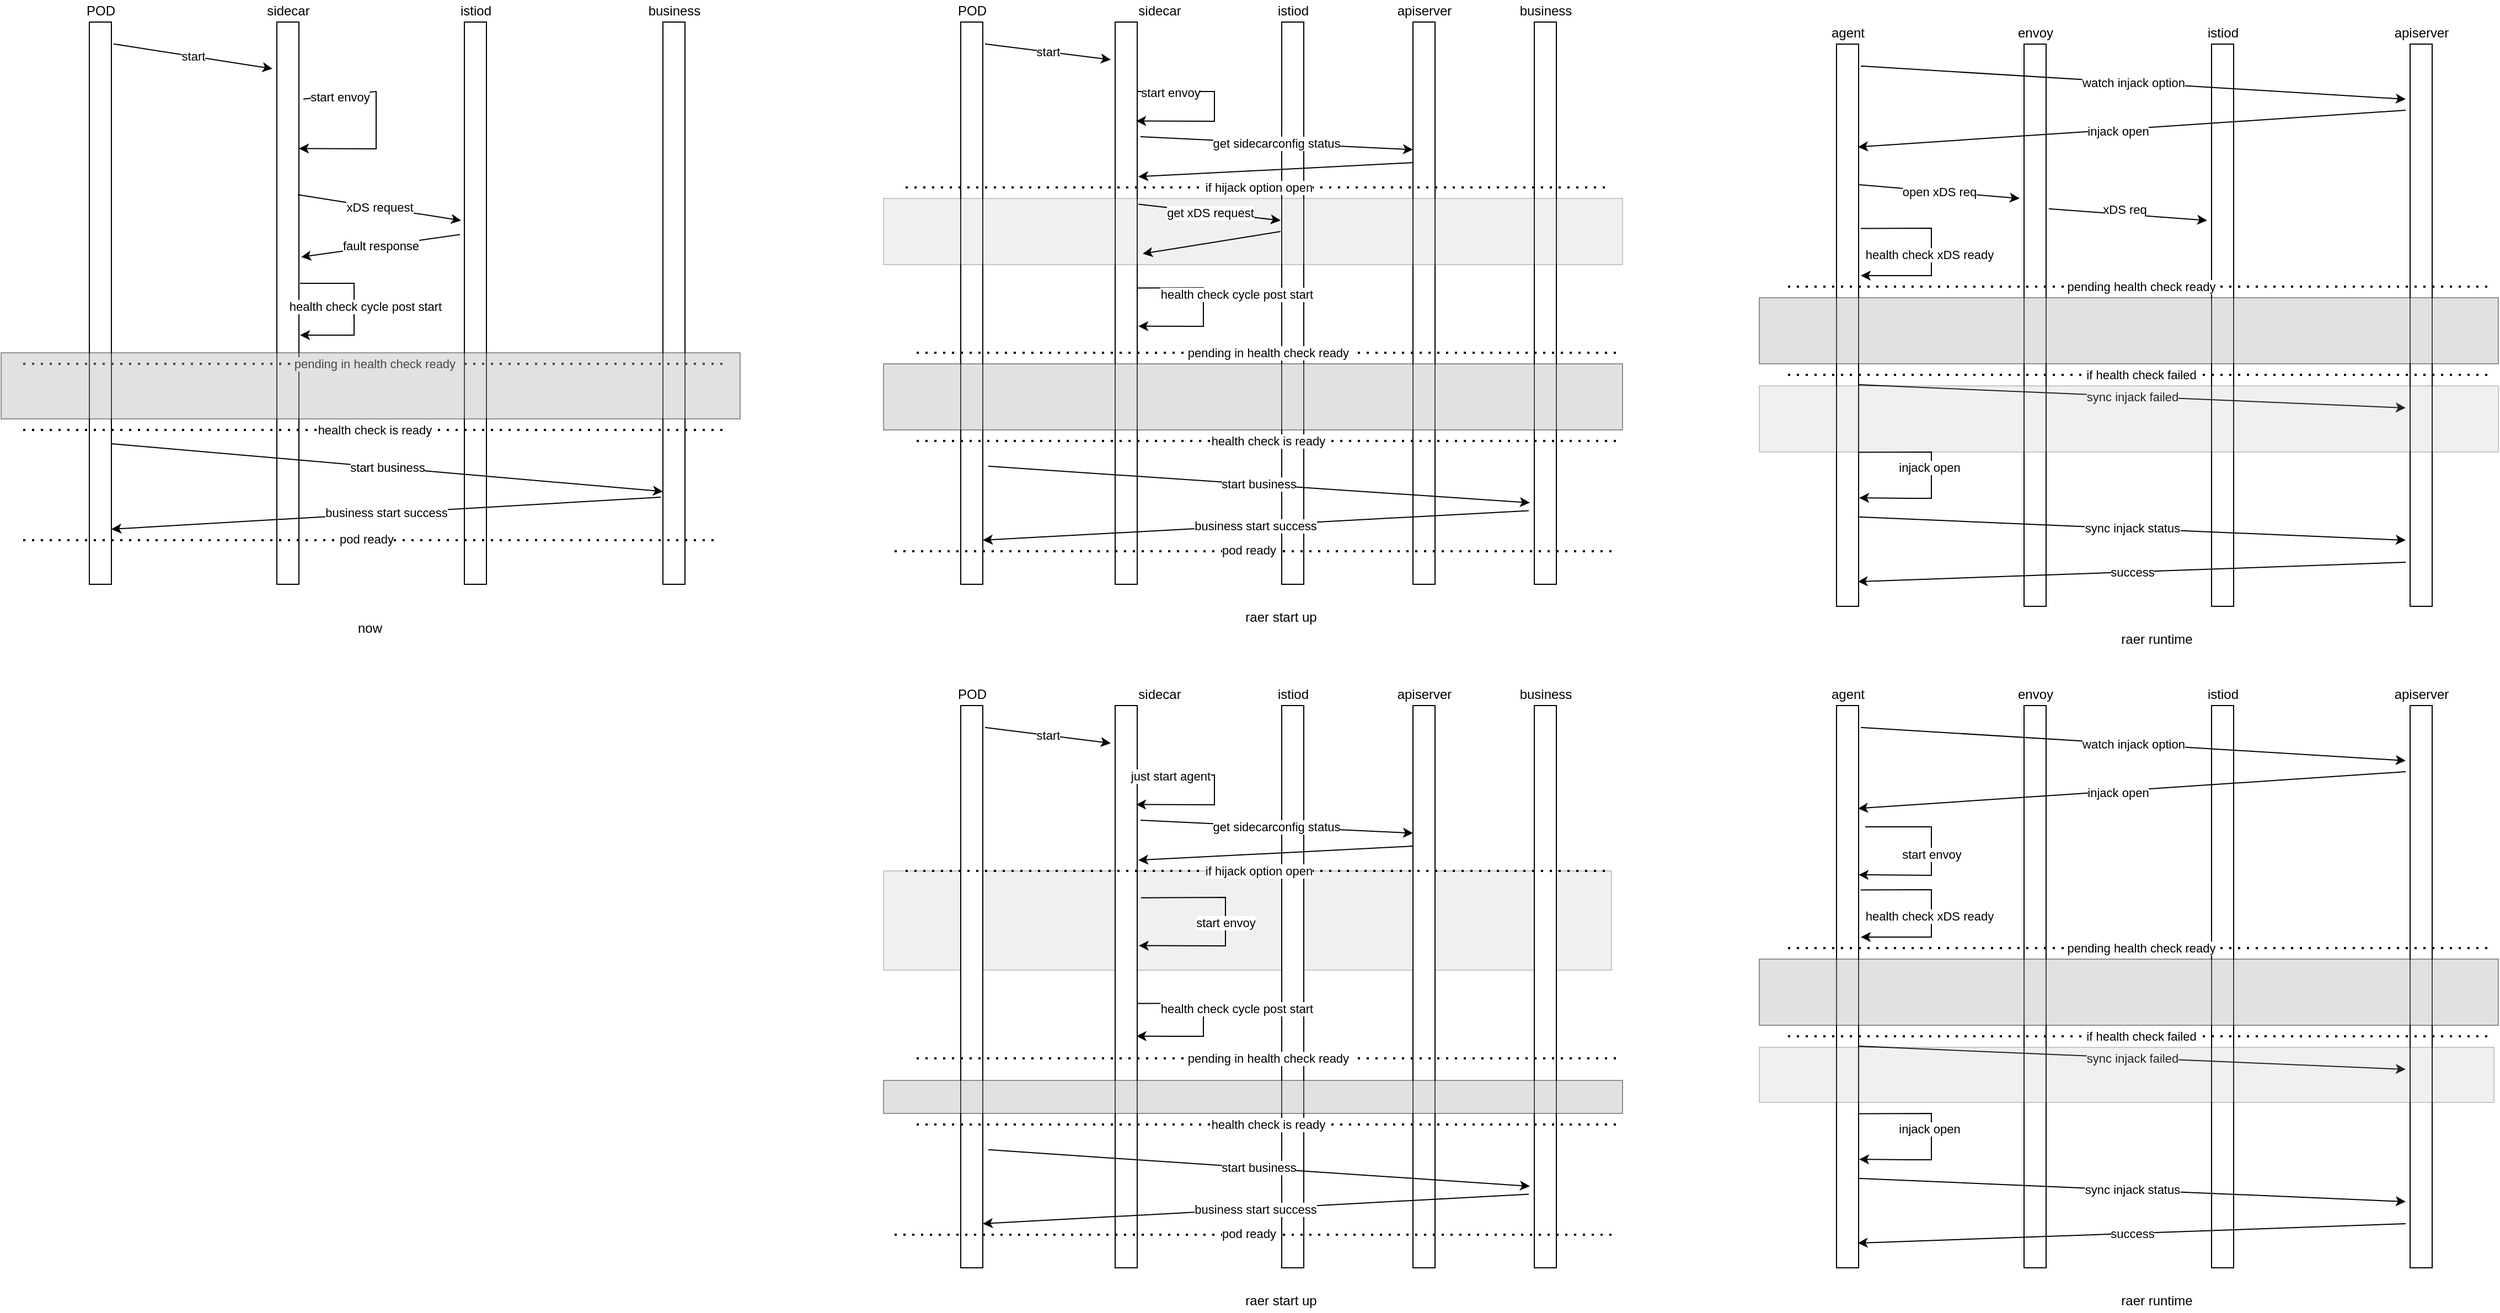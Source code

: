 <mxfile version="16.2.7" type="github">
  <diagram id="5RSw2us5nB8iM983i-XA" name="第 1 页">
    <mxGraphModel dx="1455" dy="943" grid="1" gridSize="10" guides="1" tooltips="1" connect="1" arrows="1" fold="1" page="1" pageScale="1" pageWidth="827" pageHeight="1169" math="0" shadow="0">
      <root>
        <mxCell id="0" />
        <mxCell id="1" parent="0" />
        <mxCell id="NbpeEciZDlfbmzeo30sF-120" value="" style="rounded=0;whiteSpace=wrap;html=1;sketch=0;shadow=0;fillColor=#B3B3B3;gradientColor=none;textOpacity=0;opacity=20;" vertex="1" parent="1">
          <mxGeometry x="860" y="890" width="660" height="90" as="geometry" />
        </mxCell>
        <mxCell id="NbpeEciZDlfbmzeo30sF-69" value="" style="rounded=0;whiteSpace=wrap;html=1;" vertex="1" parent="1">
          <mxGeometry x="1340" y="120" width="20" height="510" as="geometry" />
        </mxCell>
        <mxCell id="NbpeEciZDlfbmzeo30sF-1" value="" style="rounded=0;whiteSpace=wrap;html=1;" vertex="1" parent="1">
          <mxGeometry x="140" y="120" width="20" height="510" as="geometry" />
        </mxCell>
        <mxCell id="NbpeEciZDlfbmzeo30sF-2" value="" style="rounded=0;whiteSpace=wrap;html=1;" vertex="1" parent="1">
          <mxGeometry x="310" y="120" width="20" height="510" as="geometry" />
        </mxCell>
        <mxCell id="NbpeEciZDlfbmzeo30sF-3" value="" style="rounded=0;whiteSpace=wrap;html=1;" vertex="1" parent="1">
          <mxGeometry x="480" y="120" width="20" height="510" as="geometry" />
        </mxCell>
        <mxCell id="NbpeEciZDlfbmzeo30sF-4" value="" style="rounded=0;whiteSpace=wrap;html=1;" vertex="1" parent="1">
          <mxGeometry x="660" y="120" width="20" height="510" as="geometry" />
        </mxCell>
        <mxCell id="NbpeEciZDlfbmzeo30sF-5" value="POD" style="text;html=1;align=center;verticalAlign=middle;resizable=0;points=[];autosize=1;strokeColor=none;fillColor=none;" vertex="1" parent="1">
          <mxGeometry x="130" y="100" width="40" height="20" as="geometry" />
        </mxCell>
        <mxCell id="NbpeEciZDlfbmzeo30sF-6" value="sidecar" style="text;html=1;align=center;verticalAlign=middle;resizable=0;points=[];autosize=1;strokeColor=none;fillColor=none;" vertex="1" parent="1">
          <mxGeometry x="295" y="100" width="50" height="20" as="geometry" />
        </mxCell>
        <mxCell id="NbpeEciZDlfbmzeo30sF-7" value="istiod" style="text;html=1;align=center;verticalAlign=middle;resizable=0;points=[];autosize=1;strokeColor=none;fillColor=none;" vertex="1" parent="1">
          <mxGeometry x="470" y="100" width="40" height="20" as="geometry" />
        </mxCell>
        <mxCell id="NbpeEciZDlfbmzeo30sF-8" value="business" style="text;html=1;align=center;verticalAlign=middle;resizable=0;points=[];autosize=1;strokeColor=none;fillColor=none;" vertex="1" parent="1">
          <mxGeometry x="640" y="100" width="60" height="20" as="geometry" />
        </mxCell>
        <mxCell id="NbpeEciZDlfbmzeo30sF-9" value="start" style="endArrow=classic;html=1;rounded=0;exitX=1.1;exitY=0.039;exitDx=0;exitDy=0;exitPerimeter=0;entryX=-0.2;entryY=0.083;entryDx=0;entryDy=0;entryPerimeter=0;" edge="1" parent="1" source="NbpeEciZDlfbmzeo30sF-1" target="NbpeEciZDlfbmzeo30sF-2">
          <mxGeometry width="50" height="50" relative="1" as="geometry">
            <mxPoint x="390" y="340" as="sourcePoint" />
            <mxPoint x="440" y="290" as="targetPoint" />
          </mxGeometry>
        </mxCell>
        <mxCell id="NbpeEciZDlfbmzeo30sF-10" value="" style="endArrow=classic;html=1;rounded=0;exitX=1.2;exitY=0.137;exitDx=0;exitDy=0;exitPerimeter=0;entryX=1;entryY=0.225;entryDx=0;entryDy=0;entryPerimeter=0;" edge="1" parent="1" source="NbpeEciZDlfbmzeo30sF-2" target="NbpeEciZDlfbmzeo30sF-2">
          <mxGeometry width="50" height="50" relative="1" as="geometry">
            <mxPoint x="390" y="340" as="sourcePoint" />
            <mxPoint x="440" y="290" as="targetPoint" />
            <Array as="points">
              <mxPoint x="400" y="183" />
              <mxPoint x="400" y="235" />
            </Array>
          </mxGeometry>
        </mxCell>
        <mxCell id="NbpeEciZDlfbmzeo30sF-11" value="start envoy" style="edgeLabel;html=1;align=center;verticalAlign=middle;resizable=0;points=[];" vertex="1" connectable="0" parent="NbpeEciZDlfbmzeo30sF-10">
          <mxGeometry x="-0.649" y="-1" relative="1" as="geometry">
            <mxPoint as="offset" />
          </mxGeometry>
        </mxCell>
        <mxCell id="NbpeEciZDlfbmzeo30sF-12" value="xDS request" style="endArrow=classic;html=1;rounded=0;exitX=0.95;exitY=0.307;exitDx=0;exitDy=0;exitPerimeter=0;entryX=-0.15;entryY=0.353;entryDx=0;entryDy=0;entryPerimeter=0;" edge="1" parent="1" source="NbpeEciZDlfbmzeo30sF-2" target="NbpeEciZDlfbmzeo30sF-3">
          <mxGeometry width="50" height="50" relative="1" as="geometry">
            <mxPoint x="390" y="340" as="sourcePoint" />
            <mxPoint x="470" y="300" as="targetPoint" />
          </mxGeometry>
        </mxCell>
        <mxCell id="NbpeEciZDlfbmzeo30sF-13" value="fault response" style="endArrow=classic;html=1;rounded=0;exitX=-0.2;exitY=0.378;exitDx=0;exitDy=0;exitPerimeter=0;entryX=1.1;entryY=0.418;entryDx=0;entryDy=0;entryPerimeter=0;" edge="1" parent="1" source="NbpeEciZDlfbmzeo30sF-3" target="NbpeEciZDlfbmzeo30sF-2">
          <mxGeometry width="50" height="50" relative="1" as="geometry">
            <mxPoint x="390" y="340" as="sourcePoint" />
            <mxPoint x="440" y="290" as="targetPoint" />
          </mxGeometry>
        </mxCell>
        <mxCell id="NbpeEciZDlfbmzeo30sF-14" value="health check cycle post start" style="endArrow=classic;html=1;rounded=0;" edge="1" parent="1">
          <mxGeometry x="-0.035" y="10" width="50" height="50" relative="1" as="geometry">
            <mxPoint x="331" y="357" as="sourcePoint" />
            <mxPoint x="331" y="404" as="targetPoint" />
            <Array as="points">
              <mxPoint x="380" y="357" />
              <mxPoint x="380" y="404" />
            </Array>
            <mxPoint as="offset" />
          </mxGeometry>
        </mxCell>
        <mxCell id="NbpeEciZDlfbmzeo30sF-16" value="pending in health check ready&amp;nbsp;" style="endArrow=none;dashed=1;html=1;dashPattern=1 3;strokeWidth=2;rounded=0;" edge="1" parent="1">
          <mxGeometry width="50" height="50" relative="1" as="geometry">
            <mxPoint x="80" y="430" as="sourcePoint" />
            <mxPoint x="720" y="430" as="targetPoint" />
          </mxGeometry>
        </mxCell>
        <mxCell id="NbpeEciZDlfbmzeo30sF-19" value="health check is ready&amp;nbsp;" style="endArrow=none;dashed=1;html=1;dashPattern=1 3;strokeWidth=2;rounded=0;" edge="1" parent="1">
          <mxGeometry width="50" height="50" relative="1" as="geometry">
            <mxPoint x="80" y="490" as="sourcePoint" />
            <mxPoint x="720" y="490" as="targetPoint" />
          </mxGeometry>
        </mxCell>
        <mxCell id="NbpeEciZDlfbmzeo30sF-20" value="start business" style="endArrow=classic;html=1;rounded=0;entryX=0;entryY=0.835;entryDx=0;entryDy=0;entryPerimeter=0;exitX=1;exitY=0.75;exitDx=0;exitDy=0;" edge="1" parent="1" source="NbpeEciZDlfbmzeo30sF-1" target="NbpeEciZDlfbmzeo30sF-4">
          <mxGeometry width="50" height="50" relative="1" as="geometry">
            <mxPoint x="160" y="520" as="sourcePoint" />
            <mxPoint x="210" y="470" as="targetPoint" />
          </mxGeometry>
        </mxCell>
        <mxCell id="NbpeEciZDlfbmzeo30sF-21" value="business start success" style="endArrow=classic;html=1;rounded=0;entryX=1;entryY=0.902;entryDx=0;entryDy=0;entryPerimeter=0;exitX=-0.1;exitY=0.845;exitDx=0;exitDy=0;exitPerimeter=0;" edge="1" parent="1" source="NbpeEciZDlfbmzeo30sF-4" target="NbpeEciZDlfbmzeo30sF-1">
          <mxGeometry width="50" height="50" relative="1" as="geometry">
            <mxPoint x="650" y="540" as="sourcePoint" />
            <mxPoint x="440" y="290" as="targetPoint" />
          </mxGeometry>
        </mxCell>
        <mxCell id="NbpeEciZDlfbmzeo30sF-22" value="" style="endArrow=none;dashed=1;html=1;dashPattern=1 3;strokeWidth=2;rounded=0;" edge="1" parent="1">
          <mxGeometry width="50" height="50" relative="1" as="geometry">
            <mxPoint x="80" y="590" as="sourcePoint" />
            <mxPoint x="710" y="590" as="targetPoint" />
          </mxGeometry>
        </mxCell>
        <mxCell id="NbpeEciZDlfbmzeo30sF-23" value="pod ready" style="edgeLabel;html=1;align=center;verticalAlign=middle;resizable=0;points=[];" vertex="1" connectable="0" parent="NbpeEciZDlfbmzeo30sF-22">
          <mxGeometry x="-0.013" y="1" relative="1" as="geometry">
            <mxPoint as="offset" />
          </mxGeometry>
        </mxCell>
        <mxCell id="NbpeEciZDlfbmzeo30sF-24" value="" style="rounded=0;whiteSpace=wrap;html=1;sketch=0;shadow=0;fillColor=#B3B3B3;gradientColor=none;textOpacity=0;opacity=40;" vertex="1" parent="1">
          <mxGeometry x="60" y="420" width="670" height="60" as="geometry" />
        </mxCell>
        <mxCell id="NbpeEciZDlfbmzeo30sF-26" value="" style="rounded=0;whiteSpace=wrap;html=1;" vertex="1" parent="1">
          <mxGeometry x="930" y="120" width="20" height="510" as="geometry" />
        </mxCell>
        <mxCell id="NbpeEciZDlfbmzeo30sF-27" value="" style="rounded=0;whiteSpace=wrap;html=1;" vertex="1" parent="1">
          <mxGeometry x="1070" y="120" width="20" height="510" as="geometry" />
        </mxCell>
        <mxCell id="NbpeEciZDlfbmzeo30sF-28" value="" style="rounded=0;whiteSpace=wrap;html=1;" vertex="1" parent="1">
          <mxGeometry x="1221" y="120" width="20" height="510" as="geometry" />
        </mxCell>
        <mxCell id="NbpeEciZDlfbmzeo30sF-29" value="" style="rounded=0;whiteSpace=wrap;html=1;" vertex="1" parent="1">
          <mxGeometry x="1450" y="120" width="20" height="510" as="geometry" />
        </mxCell>
        <mxCell id="NbpeEciZDlfbmzeo30sF-30" value="POD" style="text;html=1;align=center;verticalAlign=middle;resizable=0;points=[];autosize=1;strokeColor=none;fillColor=none;" vertex="1" parent="1">
          <mxGeometry x="920" y="100" width="40" height="20" as="geometry" />
        </mxCell>
        <mxCell id="NbpeEciZDlfbmzeo30sF-31" value="sidecar" style="text;html=1;align=center;verticalAlign=middle;resizable=0;points=[];autosize=1;strokeColor=none;fillColor=none;" vertex="1" parent="1">
          <mxGeometry x="1085" y="100" width="50" height="20" as="geometry" />
        </mxCell>
        <mxCell id="NbpeEciZDlfbmzeo30sF-32" value="istiod" style="text;html=1;align=center;verticalAlign=middle;resizable=0;points=[];autosize=1;strokeColor=none;fillColor=none;" vertex="1" parent="1">
          <mxGeometry x="1211" y="100" width="40" height="20" as="geometry" />
        </mxCell>
        <mxCell id="NbpeEciZDlfbmzeo30sF-33" value="business" style="text;html=1;align=center;verticalAlign=middle;resizable=0;points=[];autosize=1;strokeColor=none;fillColor=none;" vertex="1" parent="1">
          <mxGeometry x="1430" y="100" width="60" height="20" as="geometry" />
        </mxCell>
        <mxCell id="NbpeEciZDlfbmzeo30sF-34" value="start" style="endArrow=classic;html=1;rounded=0;exitX=1.1;exitY=0.039;exitDx=0;exitDy=0;exitPerimeter=0;entryX=-0.2;entryY=0.067;entryDx=0;entryDy=0;entryPerimeter=0;" edge="1" parent="1" source="NbpeEciZDlfbmzeo30sF-26" target="NbpeEciZDlfbmzeo30sF-27">
          <mxGeometry width="50" height="50" relative="1" as="geometry">
            <mxPoint x="1180" y="340" as="sourcePoint" />
            <mxPoint x="1230" y="290" as="targetPoint" />
          </mxGeometry>
        </mxCell>
        <mxCell id="NbpeEciZDlfbmzeo30sF-35" value="" style="endArrow=classic;html=1;rounded=0;entryX=0.95;entryY=0.176;entryDx=0;entryDy=0;entryPerimeter=0;" edge="1" parent="1" target="NbpeEciZDlfbmzeo30sF-27">
          <mxGeometry width="50" height="50" relative="1" as="geometry">
            <mxPoint x="1090" y="183" as="sourcePoint" />
            <mxPoint x="1230" y="290" as="targetPoint" />
            <Array as="points">
              <mxPoint x="1160" y="183" />
              <mxPoint x="1160" y="210" />
            </Array>
          </mxGeometry>
        </mxCell>
        <mxCell id="NbpeEciZDlfbmzeo30sF-36" value="start envoy" style="edgeLabel;html=1;align=center;verticalAlign=middle;resizable=0;points=[];" vertex="1" connectable="0" parent="NbpeEciZDlfbmzeo30sF-35">
          <mxGeometry x="-0.649" y="-1" relative="1" as="geometry">
            <mxPoint as="offset" />
          </mxGeometry>
        </mxCell>
        <mxCell id="NbpeEciZDlfbmzeo30sF-39" value="health check cycle post start" style="endArrow=classic;html=1;rounded=0;exitX=1;exitY=0.473;exitDx=0;exitDy=0;exitPerimeter=0;entryX=1.05;entryY=0.541;entryDx=0;entryDy=0;entryPerimeter=0;" edge="1" parent="1" source="NbpeEciZDlfbmzeo30sF-27" target="NbpeEciZDlfbmzeo30sF-27">
          <mxGeometry x="-0.145" y="30" width="50" height="50" relative="1" as="geometry">
            <mxPoint x="1121" y="270" as="sourcePoint" />
            <mxPoint x="1121" y="310" as="targetPoint" />
            <Array as="points">
              <mxPoint x="1150" y="361" />
              <mxPoint x="1150" y="396" />
            </Array>
            <mxPoint as="offset" />
          </mxGeometry>
        </mxCell>
        <mxCell id="NbpeEciZDlfbmzeo30sF-40" value="pending in health check ready&amp;nbsp;" style="endArrow=none;dashed=1;html=1;dashPattern=1 3;strokeWidth=2;rounded=0;" edge="1" parent="1">
          <mxGeometry width="50" height="50" relative="1" as="geometry">
            <mxPoint x="890" y="420" as="sourcePoint" />
            <mxPoint x="1530" y="420" as="targetPoint" />
          </mxGeometry>
        </mxCell>
        <mxCell id="NbpeEciZDlfbmzeo30sF-41" value="health check is ready&amp;nbsp;" style="endArrow=none;dashed=1;html=1;dashPattern=1 3;strokeWidth=2;rounded=0;" edge="1" parent="1">
          <mxGeometry width="50" height="50" relative="1" as="geometry">
            <mxPoint x="890" y="500" as="sourcePoint" />
            <mxPoint x="1530" y="500" as="targetPoint" />
          </mxGeometry>
        </mxCell>
        <mxCell id="NbpeEciZDlfbmzeo30sF-42" value="start business" style="endArrow=classic;html=1;rounded=0;entryX=-0.2;entryY=0.855;entryDx=0;entryDy=0;entryPerimeter=0;exitX=1.25;exitY=0.79;exitDx=0;exitDy=0;exitPerimeter=0;" edge="1" parent="1" source="NbpeEciZDlfbmzeo30sF-26" target="NbpeEciZDlfbmzeo30sF-29">
          <mxGeometry width="50" height="50" relative="1" as="geometry">
            <mxPoint x="950" y="520" as="sourcePoint" />
            <mxPoint x="1000" y="470" as="targetPoint" />
          </mxGeometry>
        </mxCell>
        <mxCell id="NbpeEciZDlfbmzeo30sF-43" value="business start success" style="endArrow=classic;html=1;rounded=0;exitX=-0.25;exitY=0.869;exitDx=0;exitDy=0;exitPerimeter=0;" edge="1" parent="1" source="NbpeEciZDlfbmzeo30sF-29">
          <mxGeometry width="50" height="50" relative="1" as="geometry">
            <mxPoint x="1440" y="540" as="sourcePoint" />
            <mxPoint x="950" y="590" as="targetPoint" />
          </mxGeometry>
        </mxCell>
        <mxCell id="NbpeEciZDlfbmzeo30sF-44" value="" style="endArrow=none;dashed=1;html=1;dashPattern=1 3;strokeWidth=2;rounded=0;" edge="1" parent="1">
          <mxGeometry width="50" height="50" relative="1" as="geometry">
            <mxPoint x="870" y="600" as="sourcePoint" />
            <mxPoint x="1520" y="600" as="targetPoint" />
          </mxGeometry>
        </mxCell>
        <mxCell id="NbpeEciZDlfbmzeo30sF-45" value="pod ready" style="edgeLabel;html=1;align=center;verticalAlign=middle;resizable=0;points=[];" vertex="1" connectable="0" parent="NbpeEciZDlfbmzeo30sF-44">
          <mxGeometry x="-0.013" y="1" relative="1" as="geometry">
            <mxPoint as="offset" />
          </mxGeometry>
        </mxCell>
        <mxCell id="NbpeEciZDlfbmzeo30sF-46" value="" style="rounded=0;whiteSpace=wrap;html=1;sketch=0;shadow=0;fillColor=#B3B3B3;gradientColor=none;textOpacity=0;opacity=40;" vertex="1" parent="1">
          <mxGeometry x="860" y="430" width="670" height="60" as="geometry" />
        </mxCell>
        <mxCell id="NbpeEciZDlfbmzeo30sF-47" value="now" style="text;html=1;align=center;verticalAlign=middle;resizable=0;points=[];autosize=1;strokeColor=none;fillColor=none;" vertex="1" parent="1">
          <mxGeometry x="374" y="660" width="40" height="20" as="geometry" />
        </mxCell>
        <mxCell id="NbpeEciZDlfbmzeo30sF-48" value="raer start up" style="text;html=1;align=center;verticalAlign=middle;resizable=0;points=[];autosize=1;strokeColor=none;fillColor=none;" vertex="1" parent="1">
          <mxGeometry x="1180" y="650" width="80" height="20" as="geometry" />
        </mxCell>
        <mxCell id="NbpeEciZDlfbmzeo30sF-49" value="" style="rounded=0;whiteSpace=wrap;html=1;" vertex="1" parent="1">
          <mxGeometry x="1724" y="140" width="20" height="510" as="geometry" />
        </mxCell>
        <mxCell id="NbpeEciZDlfbmzeo30sF-50" value="" style="rounded=0;whiteSpace=wrap;html=1;" vertex="1" parent="1">
          <mxGeometry x="1894" y="140" width="20" height="510" as="geometry" />
        </mxCell>
        <mxCell id="NbpeEciZDlfbmzeo30sF-51" value="" style="rounded=0;whiteSpace=wrap;html=1;" vertex="1" parent="1">
          <mxGeometry x="2064" y="140" width="20" height="510" as="geometry" />
        </mxCell>
        <mxCell id="NbpeEciZDlfbmzeo30sF-52" value="" style="rounded=0;whiteSpace=wrap;html=1;" vertex="1" parent="1">
          <mxGeometry x="2244" y="140" width="20" height="510" as="geometry" />
        </mxCell>
        <mxCell id="NbpeEciZDlfbmzeo30sF-53" value="agent" style="text;html=1;align=center;verticalAlign=middle;resizable=0;points=[];autosize=1;strokeColor=none;fillColor=none;" vertex="1" parent="1">
          <mxGeometry x="1709" y="120" width="50" height="20" as="geometry" />
        </mxCell>
        <mxCell id="NbpeEciZDlfbmzeo30sF-54" value="envoy" style="text;html=1;align=center;verticalAlign=middle;resizable=0;points=[];autosize=1;strokeColor=none;fillColor=none;" vertex="1" parent="1">
          <mxGeometry x="1879" y="120" width="50" height="20" as="geometry" />
        </mxCell>
        <mxCell id="NbpeEciZDlfbmzeo30sF-55" value="istiod" style="text;html=1;align=center;verticalAlign=middle;resizable=0;points=[];autosize=1;strokeColor=none;fillColor=none;" vertex="1" parent="1">
          <mxGeometry x="2054" y="120" width="40" height="20" as="geometry" />
        </mxCell>
        <mxCell id="NbpeEciZDlfbmzeo30sF-56" value="apiserver" style="text;html=1;align=center;verticalAlign=middle;resizable=0;points=[];autosize=1;strokeColor=none;fillColor=none;" vertex="1" parent="1">
          <mxGeometry x="2224" y="120" width="60" height="20" as="geometry" />
        </mxCell>
        <mxCell id="NbpeEciZDlfbmzeo30sF-57" value="watch injack option" style="endArrow=classic;html=1;rounded=0;exitX=1.1;exitY=0.039;exitDx=0;exitDy=0;exitPerimeter=0;" edge="1" parent="1" source="NbpeEciZDlfbmzeo30sF-49">
          <mxGeometry width="50" height="50" relative="1" as="geometry">
            <mxPoint x="1974" y="360" as="sourcePoint" />
            <mxPoint x="2240" y="190" as="targetPoint" />
          </mxGeometry>
        </mxCell>
        <mxCell id="NbpeEciZDlfbmzeo30sF-68" value="raer runtime" style="text;html=1;align=center;verticalAlign=middle;resizable=0;points=[];autosize=1;strokeColor=none;fillColor=none;" vertex="1" parent="1">
          <mxGeometry x="1974" y="670" width="80" height="20" as="geometry" />
        </mxCell>
        <mxCell id="NbpeEciZDlfbmzeo30sF-70" value="get sidecarconfig status" style="endArrow=classic;html=1;rounded=0;exitX=1.15;exitY=0.204;exitDx=0;exitDy=0;exitPerimeter=0;entryX=0;entryY=0.227;entryDx=0;entryDy=0;entryPerimeter=0;" edge="1" parent="1" source="NbpeEciZDlfbmzeo30sF-27" target="NbpeEciZDlfbmzeo30sF-69">
          <mxGeometry width="50" height="50" relative="1" as="geometry">
            <mxPoint x="1200" y="400" as="sourcePoint" />
            <mxPoint x="1250" y="350" as="targetPoint" />
          </mxGeometry>
        </mxCell>
        <mxCell id="NbpeEciZDlfbmzeo30sF-71" value="" style="endArrow=classic;html=1;rounded=0;entryX=1.05;entryY=0.275;entryDx=0;entryDy=0;entryPerimeter=0;exitX=0;exitY=0.25;exitDx=0;exitDy=0;" edge="1" parent="1" source="NbpeEciZDlfbmzeo30sF-69" target="NbpeEciZDlfbmzeo30sF-27">
          <mxGeometry width="50" height="50" relative="1" as="geometry">
            <mxPoint x="1330" y="250" as="sourcePoint" />
            <mxPoint x="1250" y="350" as="targetPoint" />
          </mxGeometry>
        </mxCell>
        <mxCell id="NbpeEciZDlfbmzeo30sF-73" value="apiserver" style="text;html=1;align=center;verticalAlign=middle;resizable=0;points=[];autosize=1;strokeColor=none;fillColor=none;" vertex="1" parent="1">
          <mxGeometry x="1320" y="100" width="60" height="20" as="geometry" />
        </mxCell>
        <mxCell id="NbpeEciZDlfbmzeo30sF-74" value="" style="rounded=0;whiteSpace=wrap;html=1;sketch=0;shadow=0;fillColor=#B3B3B3;gradientColor=none;textOpacity=0;opacity=20;" vertex="1" parent="1">
          <mxGeometry x="860" y="280" width="670" height="60" as="geometry" />
        </mxCell>
        <mxCell id="NbpeEciZDlfbmzeo30sF-76" value="get xDS request" style="endArrow=classic;html=1;rounded=0;exitX=1.05;exitY=0.324;exitDx=0;exitDy=0;exitPerimeter=0;" edge="1" parent="1" source="NbpeEciZDlfbmzeo30sF-27">
          <mxGeometry width="50" height="50" relative="1" as="geometry">
            <mxPoint x="1150" y="400" as="sourcePoint" />
            <mxPoint x="1220" y="300" as="targetPoint" />
          </mxGeometry>
        </mxCell>
        <mxCell id="NbpeEciZDlfbmzeo30sF-77" value="" style="endArrow=classic;html=1;rounded=0;entryX=1.25;entryY=0.412;entryDx=0;entryDy=0;entryPerimeter=0;" edge="1" parent="1" target="NbpeEciZDlfbmzeo30sF-27">
          <mxGeometry width="50" height="50" relative="1" as="geometry">
            <mxPoint x="1220" y="310" as="sourcePoint" />
            <mxPoint x="1200" y="350" as="targetPoint" />
          </mxGeometry>
        </mxCell>
        <mxCell id="NbpeEciZDlfbmzeo30sF-78" value="if hijack option open" style="endArrow=none;dashed=1;html=1;dashPattern=1 3;strokeWidth=2;rounded=0;" edge="1" parent="1">
          <mxGeometry width="50" height="50" relative="1" as="geometry">
            <mxPoint x="880" y="270" as="sourcePoint" />
            <mxPoint x="1520" y="270" as="targetPoint" />
          </mxGeometry>
        </mxCell>
        <mxCell id="NbpeEciZDlfbmzeo30sF-79" value="" style="endArrow=classic;html=1;rounded=0;entryX=0.974;entryY=0.183;entryDx=0;entryDy=0;entryPerimeter=0;" edge="1" parent="1" target="NbpeEciZDlfbmzeo30sF-49">
          <mxGeometry width="50" height="50" relative="1" as="geometry">
            <mxPoint x="2240" y="200" as="sourcePoint" />
            <mxPoint x="1750" y="230" as="targetPoint" />
          </mxGeometry>
        </mxCell>
        <mxCell id="NbpeEciZDlfbmzeo30sF-87" value="injack open" style="edgeLabel;html=1;align=center;verticalAlign=middle;resizable=0;points=[];" vertex="1" connectable="0" parent="NbpeEciZDlfbmzeo30sF-79">
          <mxGeometry x="0.053" y="1" relative="1" as="geometry">
            <mxPoint as="offset" />
          </mxGeometry>
        </mxCell>
        <mxCell id="NbpeEciZDlfbmzeo30sF-80" value="open xDS req" style="endArrow=classic;html=1;rounded=0;exitX=1;exitY=0.25;exitDx=0;exitDy=0;" edge="1" parent="1" source="NbpeEciZDlfbmzeo30sF-49">
          <mxGeometry width="50" height="50" relative="1" as="geometry">
            <mxPoint x="1780" y="450" as="sourcePoint" />
            <mxPoint x="1890" y="280" as="targetPoint" />
          </mxGeometry>
        </mxCell>
        <mxCell id="NbpeEciZDlfbmzeo30sF-81" value="" style="endArrow=classic;html=1;rounded=0;exitX=1.091;exitY=0.328;exitDx=0;exitDy=0;exitPerimeter=0;" edge="1" parent="1" source="NbpeEciZDlfbmzeo30sF-49">
          <mxGeometry width="50" height="50" relative="1" as="geometry">
            <mxPoint x="1890" y="330" as="sourcePoint" />
            <mxPoint x="1746" y="350" as="targetPoint" />
            <Array as="points">
              <mxPoint x="1810" y="307" />
              <mxPoint x="1810" y="330" />
              <mxPoint x="1810" y="350" />
              <mxPoint x="1780" y="350" />
            </Array>
          </mxGeometry>
        </mxCell>
        <mxCell id="NbpeEciZDlfbmzeo30sF-84" value="health check xDS ready" style="edgeLabel;html=1;align=center;verticalAlign=middle;resizable=0;points=[];" vertex="1" connectable="0" parent="NbpeEciZDlfbmzeo30sF-81">
          <mxGeometry x="0.028" y="-2" relative="1" as="geometry">
            <mxPoint as="offset" />
          </mxGeometry>
        </mxCell>
        <mxCell id="NbpeEciZDlfbmzeo30sF-82" value="" style="endArrow=classic;html=1;rounded=0;exitX=1.121;exitY=0.293;exitDx=0;exitDy=0;exitPerimeter=0;" edge="1" parent="1" source="NbpeEciZDlfbmzeo30sF-50">
          <mxGeometry width="50" height="50" relative="1" as="geometry">
            <mxPoint x="1780" y="450" as="sourcePoint" />
            <mxPoint x="2060" y="300" as="targetPoint" />
          </mxGeometry>
        </mxCell>
        <mxCell id="NbpeEciZDlfbmzeo30sF-83" value="xDS req" style="edgeLabel;html=1;align=center;verticalAlign=middle;resizable=0;points=[];" vertex="1" connectable="0" parent="NbpeEciZDlfbmzeo30sF-82">
          <mxGeometry x="-0.055" y="5" relative="1" as="geometry">
            <mxPoint as="offset" />
          </mxGeometry>
        </mxCell>
        <mxCell id="NbpeEciZDlfbmzeo30sF-85" value="" style="endArrow=classic;html=1;rounded=0;entryX=1.025;entryY=0.807;entryDx=0;entryDy=0;exitX=0.963;exitY=0.726;exitDx=0;exitDy=0;exitPerimeter=0;entryPerimeter=0;" edge="1" parent="1" source="NbpeEciZDlfbmzeo30sF-49" target="NbpeEciZDlfbmzeo30sF-49">
          <mxGeometry width="50" height="50" relative="1" as="geometry">
            <mxPoint x="1743" y="430" as="sourcePoint" />
            <mxPoint x="1820" y="490" as="targetPoint" />
            <Array as="points">
              <mxPoint x="1810" y="510" />
              <mxPoint x="1810" y="552" />
              <mxPoint x="1790" y="552" />
            </Array>
          </mxGeometry>
        </mxCell>
        <mxCell id="NbpeEciZDlfbmzeo30sF-86" value="injack open" style="edgeLabel;html=1;align=center;verticalAlign=middle;resizable=0;points=[];" vertex="1" connectable="0" parent="NbpeEciZDlfbmzeo30sF-85">
          <mxGeometry x="-0.077" y="-2" relative="1" as="geometry">
            <mxPoint as="offset" />
          </mxGeometry>
        </mxCell>
        <mxCell id="NbpeEciZDlfbmzeo30sF-88" value="sync injack status" style="endArrow=classic;html=1;rounded=0;exitX=0.963;exitY=0.841;exitDx=0;exitDy=0;exitPerimeter=0;" edge="1" parent="1" source="NbpeEciZDlfbmzeo30sF-49">
          <mxGeometry width="50" height="50" relative="1" as="geometry">
            <mxPoint x="1780" y="500" as="sourcePoint" />
            <mxPoint x="2240" y="590" as="targetPoint" />
          </mxGeometry>
        </mxCell>
        <mxCell id="NbpeEciZDlfbmzeo30sF-89" value="success" style="endArrow=classic;html=1;rounded=0;entryX=0.963;entryY=0.956;entryDx=0;entryDy=0;entryPerimeter=0;" edge="1" parent="1" target="NbpeEciZDlfbmzeo30sF-49">
          <mxGeometry width="50" height="50" relative="1" as="geometry">
            <mxPoint x="2240" y="610" as="sourcePoint" />
            <mxPoint x="1750" y="620" as="targetPoint" />
          </mxGeometry>
        </mxCell>
        <mxCell id="NbpeEciZDlfbmzeo30sF-90" value="pending health check ready" style="endArrow=none;dashed=1;html=1;dashPattern=1 3;strokeWidth=2;rounded=0;" edge="1" parent="1">
          <mxGeometry width="50" height="50" relative="1" as="geometry">
            <mxPoint x="1680" y="360" as="sourcePoint" />
            <mxPoint x="2320" y="360" as="targetPoint" />
          </mxGeometry>
        </mxCell>
        <mxCell id="NbpeEciZDlfbmzeo30sF-91" value="" style="rounded=0;whiteSpace=wrap;html=1;sketch=0;shadow=0;fillColor=#B3B3B3;gradientColor=none;textOpacity=0;opacity=40;" vertex="1" parent="1">
          <mxGeometry x="1654" y="370" width="670" height="60" as="geometry" />
        </mxCell>
        <mxCell id="NbpeEciZDlfbmzeo30sF-92" value="sync injack failed" style="endArrow=classic;html=1;rounded=0;exitX=1.025;exitY=0.606;exitDx=0;exitDy=0;exitPerimeter=0;" edge="1" parent="1" source="NbpeEciZDlfbmzeo30sF-49">
          <mxGeometry width="50" height="50" relative="1" as="geometry">
            <mxPoint x="1753.26" y="578.91" as="sourcePoint" />
            <mxPoint x="2240" y="470" as="targetPoint" />
          </mxGeometry>
        </mxCell>
        <mxCell id="NbpeEciZDlfbmzeo30sF-94" value="if health check failed" style="endArrow=none;dashed=1;html=1;dashPattern=1 3;strokeWidth=2;rounded=0;" edge="1" parent="1">
          <mxGeometry width="50" height="50" relative="1" as="geometry">
            <mxPoint x="1680" y="440" as="sourcePoint" />
            <mxPoint x="2320" y="440" as="targetPoint" />
          </mxGeometry>
        </mxCell>
        <mxCell id="NbpeEciZDlfbmzeo30sF-95" value="" style="rounded=0;whiteSpace=wrap;html=1;sketch=0;shadow=0;fillColor=#B3B3B3;gradientColor=none;textOpacity=0;opacity=20;" vertex="1" parent="1">
          <mxGeometry x="1654" y="450" width="670" height="60" as="geometry" />
        </mxCell>
        <mxCell id="NbpeEciZDlfbmzeo30sF-96" value="" style="rounded=0;whiteSpace=wrap;html=1;" vertex="1" parent="1">
          <mxGeometry x="1340" y="740" width="20" height="510" as="geometry" />
        </mxCell>
        <mxCell id="NbpeEciZDlfbmzeo30sF-97" value="" style="rounded=0;whiteSpace=wrap;html=1;" vertex="1" parent="1">
          <mxGeometry x="930" y="740" width="20" height="510" as="geometry" />
        </mxCell>
        <mxCell id="NbpeEciZDlfbmzeo30sF-98" value="" style="rounded=0;whiteSpace=wrap;html=1;" vertex="1" parent="1">
          <mxGeometry x="1070" y="740" width="20" height="510" as="geometry" />
        </mxCell>
        <mxCell id="NbpeEciZDlfbmzeo30sF-99" value="" style="rounded=0;whiteSpace=wrap;html=1;" vertex="1" parent="1">
          <mxGeometry x="1221" y="740" width="20" height="510" as="geometry" />
        </mxCell>
        <mxCell id="NbpeEciZDlfbmzeo30sF-100" value="" style="rounded=0;whiteSpace=wrap;html=1;" vertex="1" parent="1">
          <mxGeometry x="1450" y="740" width="20" height="510" as="geometry" />
        </mxCell>
        <mxCell id="NbpeEciZDlfbmzeo30sF-101" value="POD" style="text;html=1;align=center;verticalAlign=middle;resizable=0;points=[];autosize=1;strokeColor=none;fillColor=none;" vertex="1" parent="1">
          <mxGeometry x="920" y="720" width="40" height="20" as="geometry" />
        </mxCell>
        <mxCell id="NbpeEciZDlfbmzeo30sF-102" value="sidecar" style="text;html=1;align=center;verticalAlign=middle;resizable=0;points=[];autosize=1;strokeColor=none;fillColor=none;" vertex="1" parent="1">
          <mxGeometry x="1085" y="720" width="50" height="20" as="geometry" />
        </mxCell>
        <mxCell id="NbpeEciZDlfbmzeo30sF-103" value="istiod" style="text;html=1;align=center;verticalAlign=middle;resizable=0;points=[];autosize=1;strokeColor=none;fillColor=none;" vertex="1" parent="1">
          <mxGeometry x="1211" y="720" width="40" height="20" as="geometry" />
        </mxCell>
        <mxCell id="NbpeEciZDlfbmzeo30sF-104" value="business" style="text;html=1;align=center;verticalAlign=middle;resizable=0;points=[];autosize=1;strokeColor=none;fillColor=none;" vertex="1" parent="1">
          <mxGeometry x="1430" y="720" width="60" height="20" as="geometry" />
        </mxCell>
        <mxCell id="NbpeEciZDlfbmzeo30sF-105" value="start" style="endArrow=classic;html=1;rounded=0;exitX=1.1;exitY=0.039;exitDx=0;exitDy=0;exitPerimeter=0;entryX=-0.2;entryY=0.067;entryDx=0;entryDy=0;entryPerimeter=0;" edge="1" parent="1" source="NbpeEciZDlfbmzeo30sF-97" target="NbpeEciZDlfbmzeo30sF-98">
          <mxGeometry width="50" height="50" relative="1" as="geometry">
            <mxPoint x="1180" y="960" as="sourcePoint" />
            <mxPoint x="1230" y="910" as="targetPoint" />
          </mxGeometry>
        </mxCell>
        <mxCell id="NbpeEciZDlfbmzeo30sF-106" value="" style="endArrow=classic;html=1;rounded=0;entryX=0.95;entryY=0.176;entryDx=0;entryDy=0;entryPerimeter=0;" edge="1" parent="1" target="NbpeEciZDlfbmzeo30sF-98">
          <mxGeometry width="50" height="50" relative="1" as="geometry">
            <mxPoint x="1090" y="803.0" as="sourcePoint" />
            <mxPoint x="1230" y="910" as="targetPoint" />
            <Array as="points">
              <mxPoint x="1160" y="803" />
              <mxPoint x="1160" y="830" />
            </Array>
          </mxGeometry>
        </mxCell>
        <mxCell id="NbpeEciZDlfbmzeo30sF-107" value="just start agent" style="edgeLabel;html=1;align=center;verticalAlign=middle;resizable=0;points=[];" vertex="1" connectable="0" parent="NbpeEciZDlfbmzeo30sF-106">
          <mxGeometry x="-0.649" y="-1" relative="1" as="geometry">
            <mxPoint as="offset" />
          </mxGeometry>
        </mxCell>
        <mxCell id="NbpeEciZDlfbmzeo30sF-108" value="health check cycle post start" style="endArrow=classic;html=1;rounded=0;exitX=1.016;exitY=0.53;exitDx=0;exitDy=0;exitPerimeter=0;entryX=0.963;entryY=0.588;entryDx=0;entryDy=0;entryPerimeter=0;" edge="1" parent="1" source="NbpeEciZDlfbmzeo30sF-98" target="NbpeEciZDlfbmzeo30sF-98">
          <mxGeometry x="-0.145" y="30" width="50" height="50" relative="1" as="geometry">
            <mxPoint x="1121" y="890" as="sourcePoint" />
            <mxPoint x="1121" y="930" as="targetPoint" />
            <Array as="points">
              <mxPoint x="1150" y="1010" />
              <mxPoint x="1150" y="1040" />
              <mxPoint x="1120" y="1040" />
            </Array>
            <mxPoint as="offset" />
          </mxGeometry>
        </mxCell>
        <mxCell id="NbpeEciZDlfbmzeo30sF-109" value="pending in health check ready&amp;nbsp;" style="endArrow=none;dashed=1;html=1;dashPattern=1 3;strokeWidth=2;rounded=0;" edge="1" parent="1">
          <mxGeometry width="50" height="50" relative="1" as="geometry">
            <mxPoint x="890" y="1060" as="sourcePoint" />
            <mxPoint x="1530" y="1060" as="targetPoint" />
          </mxGeometry>
        </mxCell>
        <mxCell id="NbpeEciZDlfbmzeo30sF-110" value="health check is ready&amp;nbsp;" style="endArrow=none;dashed=1;html=1;dashPattern=1 3;strokeWidth=2;rounded=0;" edge="1" parent="1">
          <mxGeometry width="50" height="50" relative="1" as="geometry">
            <mxPoint x="890" y="1120" as="sourcePoint" />
            <mxPoint x="1530" y="1120" as="targetPoint" />
          </mxGeometry>
        </mxCell>
        <mxCell id="NbpeEciZDlfbmzeo30sF-111" value="start business" style="endArrow=classic;html=1;rounded=0;entryX=-0.2;entryY=0.855;entryDx=0;entryDy=0;entryPerimeter=0;exitX=1.25;exitY=0.79;exitDx=0;exitDy=0;exitPerimeter=0;" edge="1" parent="1" source="NbpeEciZDlfbmzeo30sF-97" target="NbpeEciZDlfbmzeo30sF-100">
          <mxGeometry width="50" height="50" relative="1" as="geometry">
            <mxPoint x="950" y="1140" as="sourcePoint" />
            <mxPoint x="1000" y="1090" as="targetPoint" />
          </mxGeometry>
        </mxCell>
        <mxCell id="NbpeEciZDlfbmzeo30sF-112" value="business start success" style="endArrow=classic;html=1;rounded=0;exitX=-0.25;exitY=0.869;exitDx=0;exitDy=0;exitPerimeter=0;" edge="1" parent="1" source="NbpeEciZDlfbmzeo30sF-100">
          <mxGeometry width="50" height="50" relative="1" as="geometry">
            <mxPoint x="1440" y="1160" as="sourcePoint" />
            <mxPoint x="950" y="1210" as="targetPoint" />
          </mxGeometry>
        </mxCell>
        <mxCell id="NbpeEciZDlfbmzeo30sF-113" value="" style="endArrow=none;dashed=1;html=1;dashPattern=1 3;strokeWidth=2;rounded=0;" edge="1" parent="1">
          <mxGeometry width="50" height="50" relative="1" as="geometry">
            <mxPoint x="870" y="1220" as="sourcePoint" />
            <mxPoint x="1520" y="1220" as="targetPoint" />
          </mxGeometry>
        </mxCell>
        <mxCell id="NbpeEciZDlfbmzeo30sF-114" value="pod ready" style="edgeLabel;html=1;align=center;verticalAlign=middle;resizable=0;points=[];" vertex="1" connectable="0" parent="NbpeEciZDlfbmzeo30sF-113">
          <mxGeometry x="-0.013" y="1" relative="1" as="geometry">
            <mxPoint as="offset" />
          </mxGeometry>
        </mxCell>
        <mxCell id="NbpeEciZDlfbmzeo30sF-115" value="" style="rounded=0;whiteSpace=wrap;html=1;sketch=0;shadow=0;fillColor=#B3B3B3;gradientColor=none;textOpacity=0;opacity=40;" vertex="1" parent="1">
          <mxGeometry x="860" y="1080" width="670" height="30" as="geometry" />
        </mxCell>
        <mxCell id="NbpeEciZDlfbmzeo30sF-116" value="raer start up" style="text;html=1;align=center;verticalAlign=middle;resizable=0;points=[];autosize=1;strokeColor=none;fillColor=none;" vertex="1" parent="1">
          <mxGeometry x="1180" y="1270" width="80" height="20" as="geometry" />
        </mxCell>
        <mxCell id="NbpeEciZDlfbmzeo30sF-117" value="get sidecarconfig status" style="endArrow=classic;html=1;rounded=0;exitX=1.15;exitY=0.204;exitDx=0;exitDy=0;exitPerimeter=0;entryX=0;entryY=0.227;entryDx=0;entryDy=0;entryPerimeter=0;" edge="1" parent="1" source="NbpeEciZDlfbmzeo30sF-98" target="NbpeEciZDlfbmzeo30sF-96">
          <mxGeometry width="50" height="50" relative="1" as="geometry">
            <mxPoint x="1200" y="1020" as="sourcePoint" />
            <mxPoint x="1250" y="970" as="targetPoint" />
          </mxGeometry>
        </mxCell>
        <mxCell id="NbpeEciZDlfbmzeo30sF-118" value="" style="endArrow=classic;html=1;rounded=0;entryX=1.05;entryY=0.275;entryDx=0;entryDy=0;entryPerimeter=0;exitX=0;exitY=0.25;exitDx=0;exitDy=0;" edge="1" parent="1" source="NbpeEciZDlfbmzeo30sF-96" target="NbpeEciZDlfbmzeo30sF-98">
          <mxGeometry width="50" height="50" relative="1" as="geometry">
            <mxPoint x="1330" y="870" as="sourcePoint" />
            <mxPoint x="1250" y="970" as="targetPoint" />
          </mxGeometry>
        </mxCell>
        <mxCell id="NbpeEciZDlfbmzeo30sF-119" value="apiserver" style="text;html=1;align=center;verticalAlign=middle;resizable=0;points=[];autosize=1;strokeColor=none;fillColor=none;" vertex="1" parent="1">
          <mxGeometry x="1320" y="720" width="60" height="20" as="geometry" />
        </mxCell>
        <mxCell id="NbpeEciZDlfbmzeo30sF-123" value="if hijack option open" style="endArrow=none;dashed=1;html=1;dashPattern=1 3;strokeWidth=2;rounded=0;" edge="1" parent="1">
          <mxGeometry width="50" height="50" relative="1" as="geometry">
            <mxPoint x="880" y="890" as="sourcePoint" />
            <mxPoint x="1520" y="890" as="targetPoint" />
          </mxGeometry>
        </mxCell>
        <mxCell id="NbpeEciZDlfbmzeo30sF-124" value="start envoy" style="endArrow=classic;html=1;rounded=0;exitX=1.174;exitY=0.342;exitDx=0;exitDy=0;exitPerimeter=0;entryX=1.068;entryY=0.427;entryDx=0;entryDy=0;entryPerimeter=0;" edge="1" parent="1" source="NbpeEciZDlfbmzeo30sF-98" target="NbpeEciZDlfbmzeo30sF-98">
          <mxGeometry width="50" height="50" relative="1" as="geometry">
            <mxPoint x="1290" y="1100" as="sourcePoint" />
            <mxPoint x="1340" y="1050" as="targetPoint" />
            <Array as="points">
              <mxPoint x="1170" y="914" />
              <mxPoint x="1170" y="940" />
              <mxPoint x="1170" y="958" />
            </Array>
          </mxGeometry>
        </mxCell>
        <mxCell id="NbpeEciZDlfbmzeo30sF-125" value="" style="rounded=0;whiteSpace=wrap;html=1;" vertex="1" parent="1">
          <mxGeometry x="1724" y="740" width="20" height="510" as="geometry" />
        </mxCell>
        <mxCell id="NbpeEciZDlfbmzeo30sF-126" value="" style="rounded=0;whiteSpace=wrap;html=1;" vertex="1" parent="1">
          <mxGeometry x="1894" y="740" width="20" height="510" as="geometry" />
        </mxCell>
        <mxCell id="NbpeEciZDlfbmzeo30sF-127" value="" style="rounded=0;whiteSpace=wrap;html=1;" vertex="1" parent="1">
          <mxGeometry x="2064" y="740" width="20" height="510" as="geometry" />
        </mxCell>
        <mxCell id="NbpeEciZDlfbmzeo30sF-128" value="" style="rounded=0;whiteSpace=wrap;html=1;" vertex="1" parent="1">
          <mxGeometry x="2244" y="740" width="20" height="510" as="geometry" />
        </mxCell>
        <mxCell id="NbpeEciZDlfbmzeo30sF-129" value="agent" style="text;html=1;align=center;verticalAlign=middle;resizable=0;points=[];autosize=1;strokeColor=none;fillColor=none;" vertex="1" parent="1">
          <mxGeometry x="1709" y="720" width="50" height="20" as="geometry" />
        </mxCell>
        <mxCell id="NbpeEciZDlfbmzeo30sF-130" value="envoy" style="text;html=1;align=center;verticalAlign=middle;resizable=0;points=[];autosize=1;strokeColor=none;fillColor=none;" vertex="1" parent="1">
          <mxGeometry x="1879" y="720" width="50" height="20" as="geometry" />
        </mxCell>
        <mxCell id="NbpeEciZDlfbmzeo30sF-131" value="istiod" style="text;html=1;align=center;verticalAlign=middle;resizable=0;points=[];autosize=1;strokeColor=none;fillColor=none;" vertex="1" parent="1">
          <mxGeometry x="2054" y="720" width="40" height="20" as="geometry" />
        </mxCell>
        <mxCell id="NbpeEciZDlfbmzeo30sF-132" value="apiserver" style="text;html=1;align=center;verticalAlign=middle;resizable=0;points=[];autosize=1;strokeColor=none;fillColor=none;" vertex="1" parent="1">
          <mxGeometry x="2224" y="720" width="60" height="20" as="geometry" />
        </mxCell>
        <mxCell id="NbpeEciZDlfbmzeo30sF-133" value="watch injack option" style="endArrow=classic;html=1;rounded=0;exitX=1.1;exitY=0.039;exitDx=0;exitDy=0;exitPerimeter=0;" edge="1" parent="1" source="NbpeEciZDlfbmzeo30sF-125">
          <mxGeometry width="50" height="50" relative="1" as="geometry">
            <mxPoint x="1974" y="960" as="sourcePoint" />
            <mxPoint x="2240" y="790" as="targetPoint" />
          </mxGeometry>
        </mxCell>
        <mxCell id="NbpeEciZDlfbmzeo30sF-134" value="raer runtime" style="text;html=1;align=center;verticalAlign=middle;resizable=0;points=[];autosize=1;strokeColor=none;fillColor=none;" vertex="1" parent="1">
          <mxGeometry x="1974" y="1270" width="80" height="20" as="geometry" />
        </mxCell>
        <mxCell id="NbpeEciZDlfbmzeo30sF-135" value="" style="endArrow=classic;html=1;rounded=0;entryX=0.974;entryY=0.183;entryDx=0;entryDy=0;entryPerimeter=0;" edge="1" parent="1" target="NbpeEciZDlfbmzeo30sF-125">
          <mxGeometry width="50" height="50" relative="1" as="geometry">
            <mxPoint x="2240" y="800" as="sourcePoint" />
            <mxPoint x="1750" y="830" as="targetPoint" />
          </mxGeometry>
        </mxCell>
        <mxCell id="NbpeEciZDlfbmzeo30sF-136" value="injack open" style="edgeLabel;html=1;align=center;verticalAlign=middle;resizable=0;points=[];" vertex="1" connectable="0" parent="NbpeEciZDlfbmzeo30sF-135">
          <mxGeometry x="0.053" y="1" relative="1" as="geometry">
            <mxPoint as="offset" />
          </mxGeometry>
        </mxCell>
        <mxCell id="NbpeEciZDlfbmzeo30sF-138" value="" style="endArrow=classic;html=1;rounded=0;exitX=1.091;exitY=0.328;exitDx=0;exitDy=0;exitPerimeter=0;" edge="1" parent="1" source="NbpeEciZDlfbmzeo30sF-125">
          <mxGeometry width="50" height="50" relative="1" as="geometry">
            <mxPoint x="1890" y="930" as="sourcePoint" />
            <mxPoint x="1746" y="950" as="targetPoint" />
            <Array as="points">
              <mxPoint x="1810" y="907" />
              <mxPoint x="1810" y="930" />
              <mxPoint x="1810" y="950" />
              <mxPoint x="1780" y="950" />
            </Array>
          </mxGeometry>
        </mxCell>
        <mxCell id="NbpeEciZDlfbmzeo30sF-139" value="health check xDS ready" style="edgeLabel;html=1;align=center;verticalAlign=middle;resizable=0;points=[];" vertex="1" connectable="0" parent="NbpeEciZDlfbmzeo30sF-138">
          <mxGeometry x="0.028" y="-2" relative="1" as="geometry">
            <mxPoint as="offset" />
          </mxGeometry>
        </mxCell>
        <mxCell id="NbpeEciZDlfbmzeo30sF-142" value="" style="endArrow=classic;html=1;rounded=0;entryX=1.025;entryY=0.807;entryDx=0;entryDy=0;exitX=0.963;exitY=0.726;exitDx=0;exitDy=0;exitPerimeter=0;entryPerimeter=0;" edge="1" parent="1" source="NbpeEciZDlfbmzeo30sF-125" target="NbpeEciZDlfbmzeo30sF-125">
          <mxGeometry width="50" height="50" relative="1" as="geometry">
            <mxPoint x="1743" y="1030" as="sourcePoint" />
            <mxPoint x="1820" y="1090" as="targetPoint" />
            <Array as="points">
              <mxPoint x="1810" y="1110" />
              <mxPoint x="1810" y="1152" />
              <mxPoint x="1790" y="1152" />
            </Array>
          </mxGeometry>
        </mxCell>
        <mxCell id="NbpeEciZDlfbmzeo30sF-143" value="injack open" style="edgeLabel;html=1;align=center;verticalAlign=middle;resizable=0;points=[];" vertex="1" connectable="0" parent="NbpeEciZDlfbmzeo30sF-142">
          <mxGeometry x="-0.077" y="-2" relative="1" as="geometry">
            <mxPoint as="offset" />
          </mxGeometry>
        </mxCell>
        <mxCell id="NbpeEciZDlfbmzeo30sF-144" value="sync injack status" style="endArrow=classic;html=1;rounded=0;exitX=0.963;exitY=0.841;exitDx=0;exitDy=0;exitPerimeter=0;" edge="1" parent="1" source="NbpeEciZDlfbmzeo30sF-125">
          <mxGeometry width="50" height="50" relative="1" as="geometry">
            <mxPoint x="1780" y="1100" as="sourcePoint" />
            <mxPoint x="2240" y="1190" as="targetPoint" />
          </mxGeometry>
        </mxCell>
        <mxCell id="NbpeEciZDlfbmzeo30sF-145" value="success" style="endArrow=classic;html=1;rounded=0;entryX=0.963;entryY=0.956;entryDx=0;entryDy=0;entryPerimeter=0;" edge="1" parent="1" target="NbpeEciZDlfbmzeo30sF-125">
          <mxGeometry width="50" height="50" relative="1" as="geometry">
            <mxPoint x="2240" y="1210" as="sourcePoint" />
            <mxPoint x="1750" y="1220" as="targetPoint" />
          </mxGeometry>
        </mxCell>
        <mxCell id="NbpeEciZDlfbmzeo30sF-146" value="pending health check ready" style="endArrow=none;dashed=1;html=1;dashPattern=1 3;strokeWidth=2;rounded=0;" edge="1" parent="1">
          <mxGeometry width="50" height="50" relative="1" as="geometry">
            <mxPoint x="1680" y="960" as="sourcePoint" />
            <mxPoint x="2320" y="960" as="targetPoint" />
          </mxGeometry>
        </mxCell>
        <mxCell id="NbpeEciZDlfbmzeo30sF-147" value="" style="rounded=0;whiteSpace=wrap;html=1;sketch=0;shadow=0;fillColor=#B3B3B3;gradientColor=none;textOpacity=0;opacity=40;" vertex="1" parent="1">
          <mxGeometry x="1654" y="970" width="670" height="60" as="geometry" />
        </mxCell>
        <mxCell id="NbpeEciZDlfbmzeo30sF-148" value="sync injack failed" style="endArrow=classic;html=1;rounded=0;exitX=1.025;exitY=0.606;exitDx=0;exitDy=0;exitPerimeter=0;" edge="1" parent="1" source="NbpeEciZDlfbmzeo30sF-125">
          <mxGeometry width="50" height="50" relative="1" as="geometry">
            <mxPoint x="1753.26" y="1178.91" as="sourcePoint" />
            <mxPoint x="2240" y="1070" as="targetPoint" />
          </mxGeometry>
        </mxCell>
        <mxCell id="NbpeEciZDlfbmzeo30sF-149" value="if health check failed" style="endArrow=none;dashed=1;html=1;dashPattern=1 3;strokeWidth=2;rounded=0;" edge="1" parent="1">
          <mxGeometry width="50" height="50" relative="1" as="geometry">
            <mxPoint x="1680" y="1040" as="sourcePoint" />
            <mxPoint x="2320" y="1040" as="targetPoint" />
          </mxGeometry>
        </mxCell>
        <mxCell id="NbpeEciZDlfbmzeo30sF-150" value="" style="rounded=0;whiteSpace=wrap;html=1;sketch=0;shadow=0;fillColor=#B3B3B3;gradientColor=none;textOpacity=0;opacity=20;" vertex="1" parent="1">
          <mxGeometry x="1654" y="1050" width="666" height="50" as="geometry" />
        </mxCell>
        <mxCell id="NbpeEciZDlfbmzeo30sF-151" value="start envoy" style="endArrow=classic;html=1;rounded=0;entryX=1;entryY=0.301;entryDx=0;entryDy=0;entryPerimeter=0;" edge="1" parent="1" target="NbpeEciZDlfbmzeo30sF-125">
          <mxGeometry width="50" height="50" relative="1" as="geometry">
            <mxPoint x="1750" y="850" as="sourcePoint" />
            <mxPoint x="2090" y="910" as="targetPoint" />
            <Array as="points">
              <mxPoint x="1810" y="850" />
              <mxPoint x="1810" y="870" />
              <mxPoint x="1810" y="894" />
            </Array>
          </mxGeometry>
        </mxCell>
      </root>
    </mxGraphModel>
  </diagram>
</mxfile>
